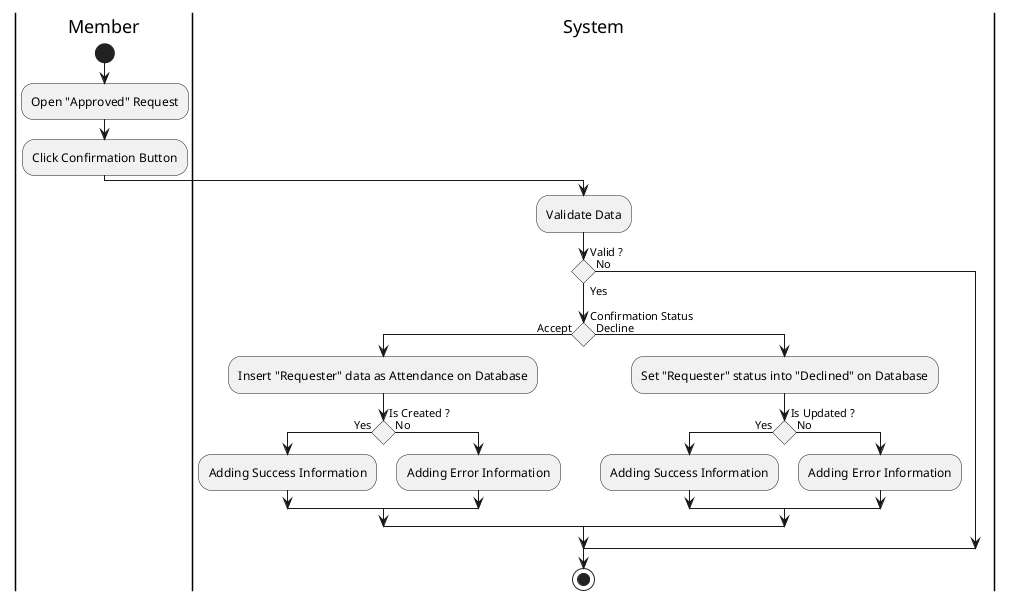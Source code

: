 @startuml ConfirmAttendance

skinparam ConditionEndStyle hline
skinparam conditionStyle diamond
skinparam Monochrome true
skinparam Shadowing false

|Member|
start
:Open "Approved" Request;
:Click Confirmation Button;

|System|
:Validate Data;

if (Valid ?) then (Yes)
    if (Confirmation Status) then (Accept)
        :Insert "Requester" data as Attendance on Database;

        if (Is Created ?) then (Yes)
            :Adding Success Information;
        else (No)
            :Adding Error Information;
        endif
    else (Decline)
        :Set "Requester" status into "Declined" on Database;

        if (Is Updated ?) then (Yes)
            :Adding Success Information;
        else (No)
            :Adding Error Information;
        endif
    endif
else (No)
endif
stop

@enduml